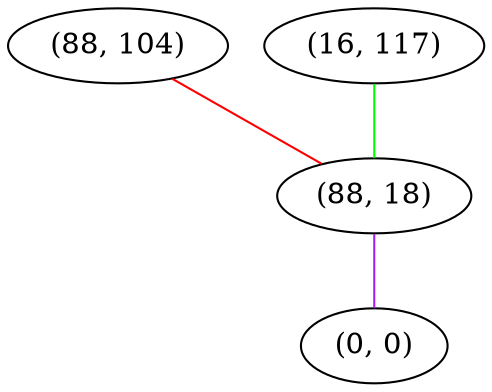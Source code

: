 graph "" {
"(88, 104)";
"(16, 117)";
"(88, 18)";
"(0, 0)";
"(88, 104)" -- "(88, 18)"  [color=red, key=0, weight=1];
"(16, 117)" -- "(88, 18)"  [color=green, key=0, weight=2];
"(88, 18)" -- "(0, 0)"  [color=purple, key=0, weight=4];
}
